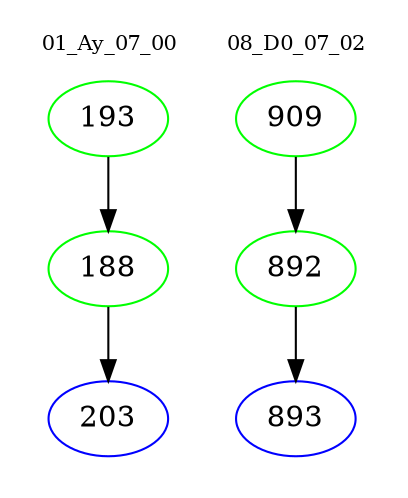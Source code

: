 digraph{
subgraph cluster_0 {
color = white
label = "01_Ay_07_00";
fontsize=10;
T0_193 [label="193", color="green"]
T0_193 -> T0_188 [color="black"]
T0_188 [label="188", color="green"]
T0_188 -> T0_203 [color="black"]
T0_203 [label="203", color="blue"]
}
subgraph cluster_1 {
color = white
label = "08_D0_07_02";
fontsize=10;
T1_909 [label="909", color="green"]
T1_909 -> T1_892 [color="black"]
T1_892 [label="892", color="green"]
T1_892 -> T1_893 [color="black"]
T1_893 [label="893", color="blue"]
}
}
